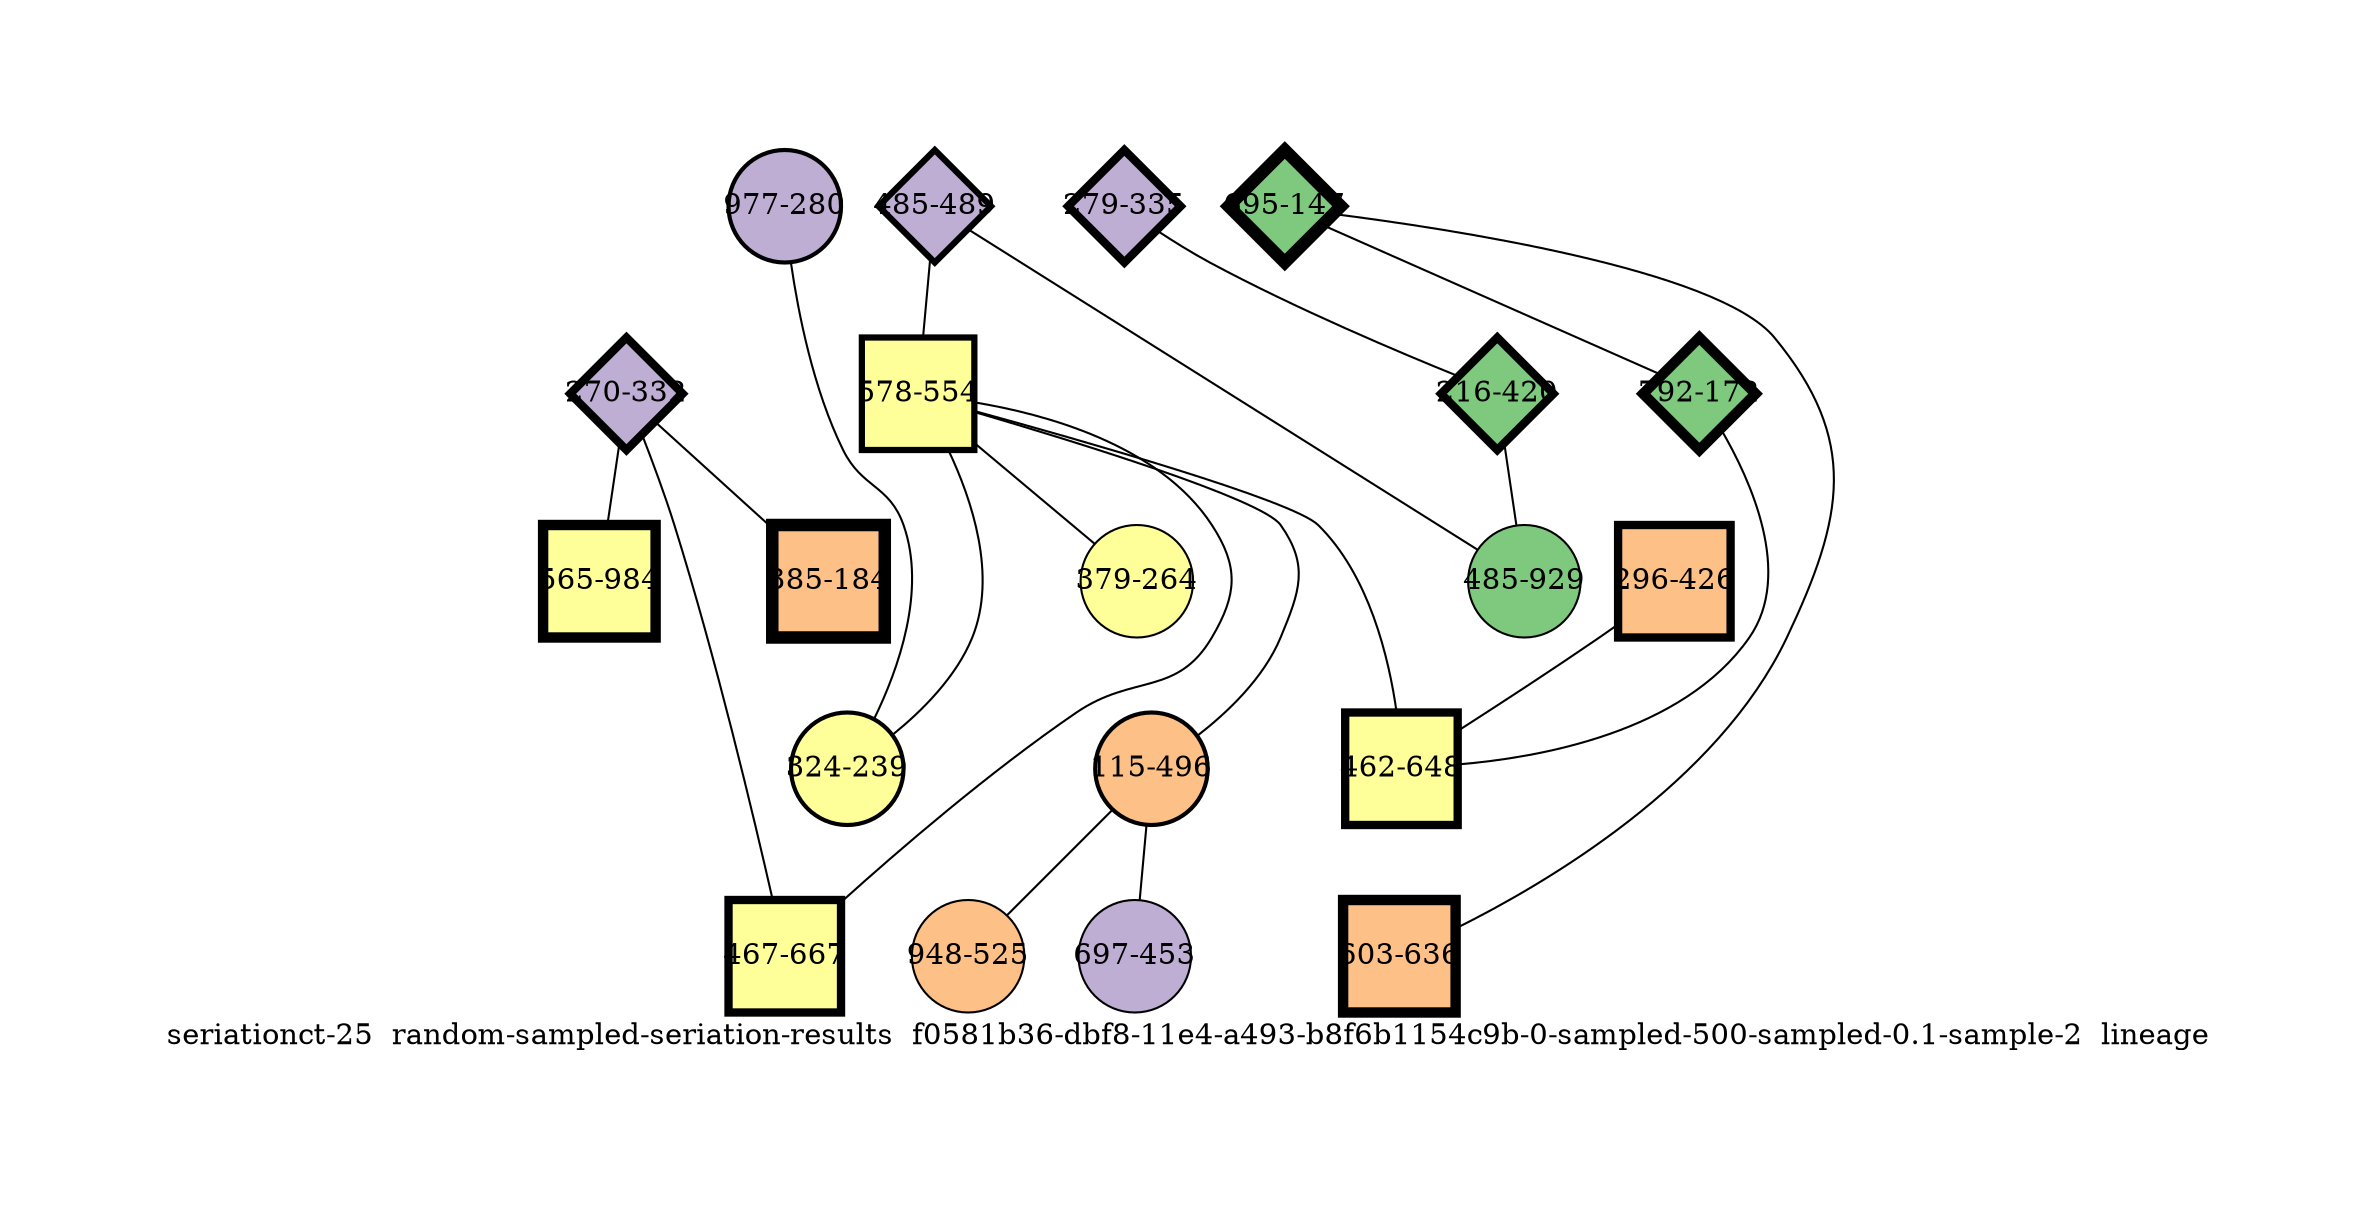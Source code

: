 strict graph "seriationct-25  random-sampled-seriation-results  f0581b36-dbf8-11e4-a493-b8f6b1154c9b-0-sampled-500-sampled-0.1-sample-2  lineage" {
labelloc=b;
ratio=auto;
pad="1.0";
label="seriationct-25  random-sampled-seriation-results  f0581b36-dbf8-11e4-a493-b8f6b1154c9b-0-sampled-500-sampled-0.1-sample-2  lineage";
node [width="0.75", style=filled, fixedsize=true, height="0.75", shape=circle, label=""];
0 [xCoordinate="332.0", appears_in_slice=4, yCoordinate="270.0", colorscheme=accent6, lineage_id=2, short_label="270-332", label="270-332", shape=diamond, cluster_id=1, fillcolor=2, size="500.0", id=0, penwidth="4.0"];
1 [xCoordinate="335.0", appears_in_slice=4, yCoordinate="279.0", colorscheme=accent6, lineage_id=2, short_label="279-335", label="279-335", shape=diamond, cluster_id=1, fillcolor=2, size="500.0", id=12, penwidth="4.0"];
2 [xCoordinate="489.0", appears_in_slice=3, yCoordinate="485.0", colorscheme=accent6, lineage_id=2, short_label="485-489", label="485-489", shape=diamond, cluster_id=1, fillcolor=2, size="500.0", id=17, penwidth="3.0"];
3 [xCoordinate="147.0", appears_in_slice=6, yCoordinate="695.0", colorscheme=accent6, lineage_id=2, short_label="695-147", label="695-147", shape=diamond, cluster_id=0, fillcolor=1, size="500.0", id=2, penwidth="6.0"];
4 [xCoordinate="184.0", appears_in_slice=6, yCoordinate="385.0", colorscheme=accent6, lineage_id=1, short_label="385-184", label="385-184", shape=square, cluster_id=2, fillcolor=3, size="500.0", id=4, penwidth="6.0"];
5 [xCoordinate="636.0", appears_in_slice=5, yCoordinate="603.0", colorscheme=accent6, lineage_id=1, short_label="603-636", label="603-636", shape=square, cluster_id=2, fillcolor=3, size="500.0", id=5, penwidth="5.0"];
6 [xCoordinate="280.0", appears_in_slice=2, yCoordinate="977.0", colorscheme=accent6, lineage_id=0, short_label="977-280", label="977-280", shape=circle, cluster_id=1, fillcolor=2, size="500.0", id=6, penwidth="2.0"];
7 [xCoordinate="984.0", appears_in_slice=5, yCoordinate="565.0", colorscheme=accent6, lineage_id=1, short_label="565-984", label="565-984", shape=square, cluster_id=3, fillcolor=4, size="500.0", id=9, penwidth="5.0"];
8 [xCoordinate="172.0", appears_in_slice=5, yCoordinate="792.0", colorscheme=accent6, lineage_id=2, short_label="792-172", label="792-172", shape=diamond, cluster_id=0, fillcolor=1, size="500.0", id=8, penwidth="5.0"];
9 [xCoordinate="426.0", appears_in_slice=4, yCoordinate="296.0", colorscheme=accent6, lineage_id=1, short_label="296-426", label="296-426", shape=square, cluster_id=2, fillcolor=3, size="500.0", id=7, penwidth="4.0"];
10 [xCoordinate="554.0", appears_in_slice=3, yCoordinate="578.0", colorscheme=accent6, lineage_id=1, short_label="578-554", label="578-554", shape=square, cluster_id=3, fillcolor=4, size="500.0", id=10, penwidth="3.0"];
11 [xCoordinate="264.0", appears_in_slice=1, yCoordinate="379.0", colorscheme=accent6, lineage_id=0, short_label="379-264", label="379-264", shape=circle, cluster_id=3, fillcolor=4, size="500.0", id=11, penwidth="1.0"];
12 [xCoordinate="420.0", appears_in_slice=4, yCoordinate="216.0", colorscheme=accent6, lineage_id=2, short_label="216-420", label="216-420", shape=diamond, cluster_id=0, fillcolor=1, size="500.0", id=1, penwidth="4.0"];
13 [xCoordinate="496.0", appears_in_slice=2, yCoordinate="115.0", colorscheme=accent6, lineage_id=0, short_label="115-496", label="115-496", shape=circle, cluster_id=2, fillcolor=3, size="500.0", id=13, penwidth="2.0"];
14 [xCoordinate="239.0", appears_in_slice=2, yCoordinate="324.0", colorscheme=accent6, lineage_id=0, short_label="324-239", label="324-239", shape=circle, cluster_id=3, fillcolor=4, size="500.0", id=19, penwidth="2.0"];
15 [xCoordinate="525.0", appears_in_slice=1, yCoordinate="948.0", colorscheme=accent6, lineage_id=0, short_label="948-525", label="948-525", shape=circle, cluster_id=2, fillcolor=3, size="500.0", id=16, penwidth="1.0"];
16 [xCoordinate="453.0", appears_in_slice=1, yCoordinate="697.0", colorscheme=accent6, lineage_id=0, short_label="697-453", label="697-453", shape=circle, cluster_id=1, fillcolor=2, size="500.0", id=15, penwidth="1.0"];
17 [xCoordinate="667.0", appears_in_slice=4, yCoordinate="467.0", colorscheme=accent6, lineage_id=1, short_label="467-667", label="467-667", shape=square, cluster_id=3, fillcolor=4, size="500.0", id=3, penwidth="4.0"];
18 [xCoordinate="648.0", appears_in_slice=4, yCoordinate="462.0", colorscheme=accent6, lineage_id=1, short_label="462-648", label="462-648", shape=square, cluster_id=3, fillcolor=4, size="500.0", id=18, penwidth="4.0"];
19 [xCoordinate="929.0", appears_in_slice=1, yCoordinate="485.0", colorscheme=accent6, lineage_id=0, short_label="485-929", label="485-929", shape=circle, cluster_id=0, fillcolor=1, size="500.0", id=14, penwidth="1.0"];
0 -- 17  [inverseweight="20.1783578068", weight="0.0495580467735"];
0 -- 4  [inverseweight="2.08452793643", weight="0.479724921179"];
0 -- 7  [inverseweight="2.53470970517", weight="0.39452249619"];
1 -- 12  [inverseweight="13.121597027", weight="0.076210235533"];
2 -- 10  [inverseweight="2.38127638618", weight="0.419942853255"];
2 -- 19  [inverseweight="3.7284374142", weight="0.268208873828"];
3 -- 8  [inverseweight="3.74618551552", weight="0.266938195094"];
3 -- 5  [inverseweight="1.75413762813", weight="0.570080696042"];
6 -- 14  [inverseweight="2.13897993611", weight="0.467512566676"];
8 -- 18  [inverseweight="4.1820875031", weight="0.239115035077"];
9 -- 18  [inverseweight="1.45829004099", weight="0.685734642555"];
10 -- 11  [inverseweight="1.86663348237", weight="0.535723809439"];
10 -- 13  [inverseweight="2.04045942607", weight="0.49008570679"];
10 -- 14  [inverseweight="2.09170235955", weight="0.478079491298"];
10 -- 17  [inverseweight="2.34910121789", weight="0.4256947263"];
10 -- 18  [inverseweight="1.79464101958", weight="0.557214500888"];
12 -- 19  [inverseweight="3.10182291866", weight="0.322391066874"];
13 -- 16  [inverseweight="1.65347314694", weight="0.60478756601"];
13 -- 15  [inverseweight="1.62656897252", weight="0.614791021405"];
}
